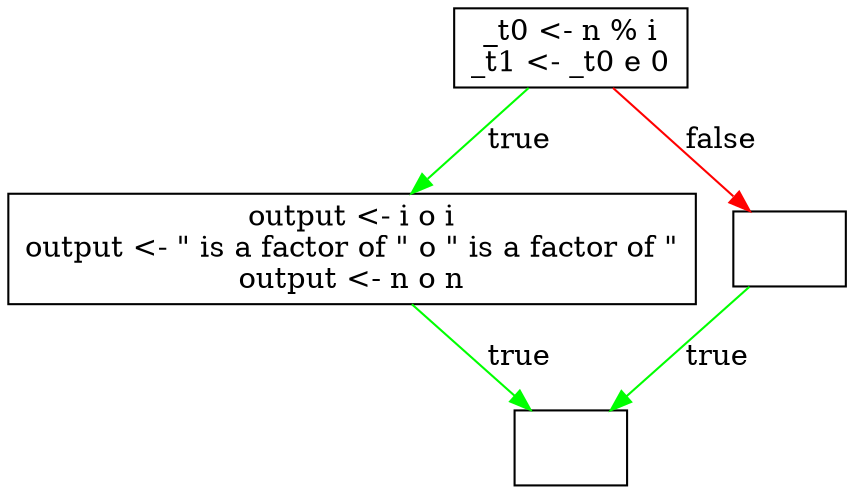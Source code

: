 digraph structs {
blk0 [label="_t0 \<\- n % i\n_t1 \<\- _t0 e 0\n",shape="rect"];
blk2 [label="output \<\- i o i\noutput \<\- \" is a factor of \" o \" is a factor of \"\noutput \<\- n o n\n",shape="rect"];
blk1 [label="",shape="rect"];
blk3 [label="",shape="rect"];
blk1 [label="",shape="rect"];
blk0 -> blk2 [label="true",color="green"];
blk2 -> blk1 [label="true",color="green"];
blk0 -> blk3 [label="false",color="red"];
blk3 -> blk1 [label="true",color="green"];
}
